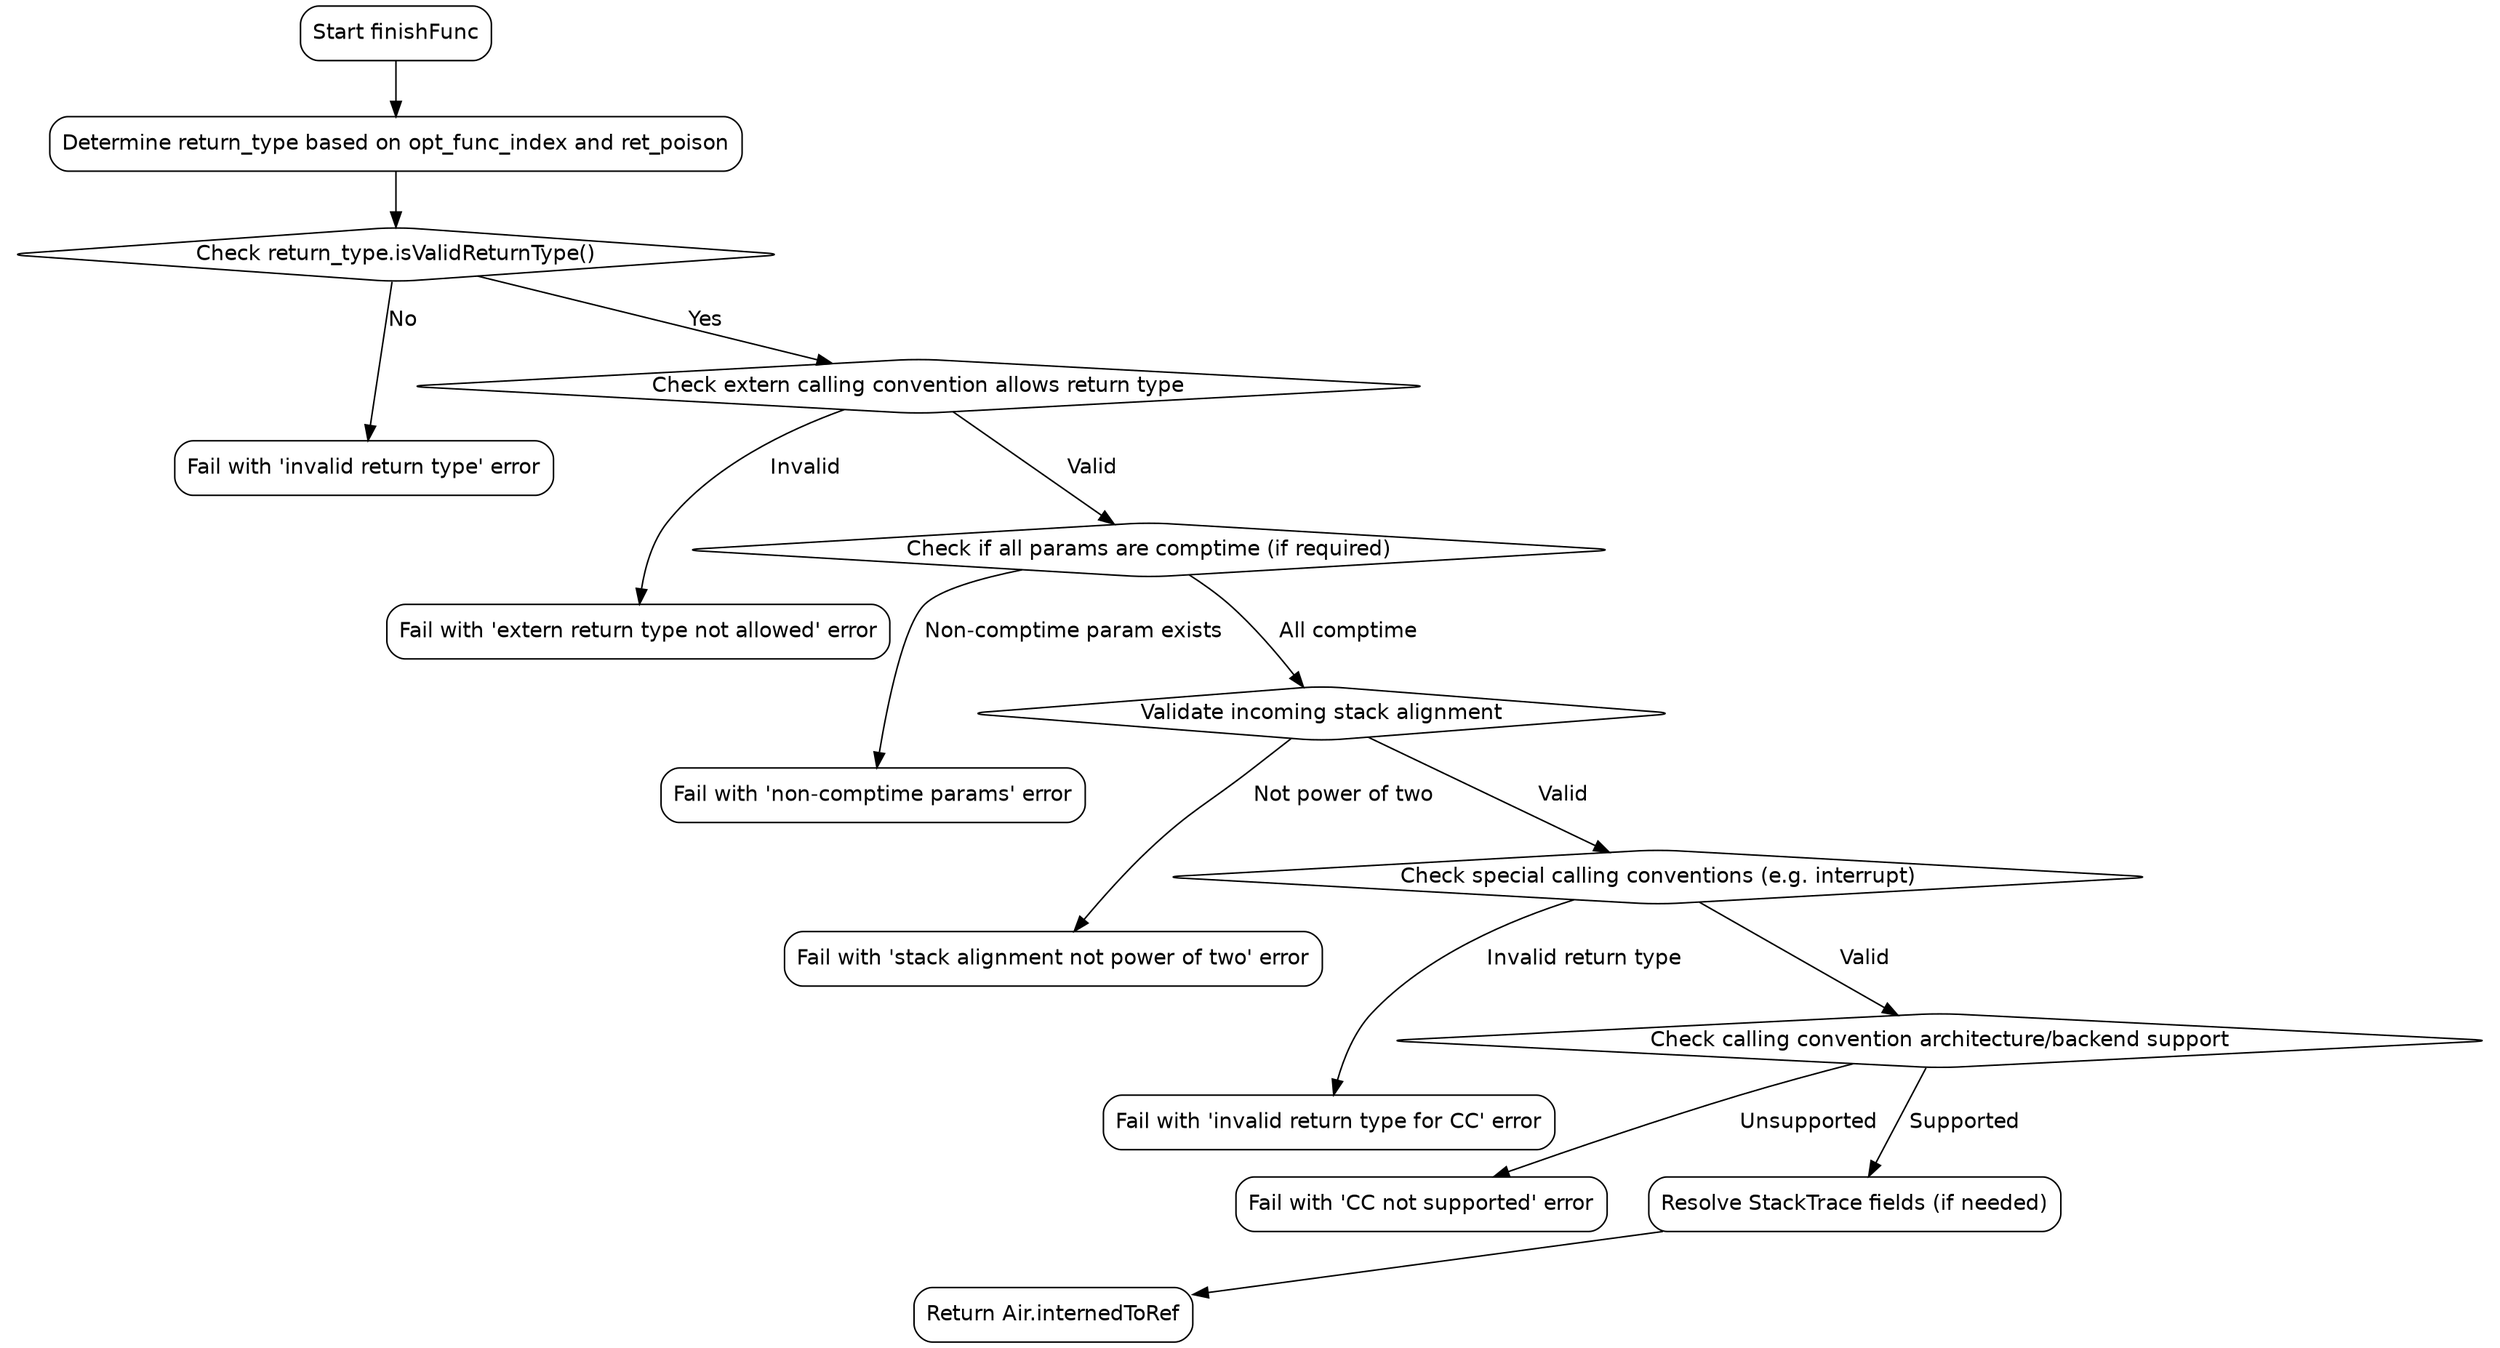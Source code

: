 
digraph flowchart {
    node [fontname="Helvetica", shape=box, style=rounded];
    edge [fontname="Helvetica"];
    
    start [label="Start finishFunc"];
    determine_return_type [label="Determine return_type based on opt_func_index and ret_poison"];
    check_valid_return_type [label="Check return_type.isValidReturnType()", shape=diamond];
    error_invalid_return [label="Fail with 'invalid return type' error"];
    check_extern_conv [label="Check extern calling convention allows return type", shape=diamond];
    error_extern_return [label="Fail with 'extern return type not allowed' error"];
    check_comptime_params [label="Check if all params are comptime (if required)", shape=diamond];
    error_comptime_params [label="Fail with 'non-comptime params' error"];
    validate_stack_align [label="Validate incoming stack alignment", shape=diamond];
    error_stack_align [label="Fail with 'stack alignment not power of two' error"];
    check_special_cc_return [label="Check special calling conventions (e.g. interrupt)", shape=diamond];
    error_cc_return [label="Fail with 'invalid return type for CC' error"];
    check_cc_support [label="Check calling convention architecture/backend support", shape=diamond];
    error_cc_support [label="Fail with 'CC not supported' error"];
    resolve_stack_trace [label="Resolve StackTrace fields (if needed)"];
    return_result [label="Return Air.internedToRef"];
    
    start -> determine_return_type;
    determine_return_type -> check_valid_return_type;
    
    check_valid_return_type -> error_invalid_return [label="No"];
    check_valid_return_type -> check_extern_conv [label="Yes"];
    
    check_extern_conv -> error_extern_return [label="Invalid"];
    check_extern_conv -> check_comptime_params [label="Valid"];
    
    check_comptime_params -> error_comptime_params [label="Non-comptime param exists"];
    check_comptime_params -> validate_stack_align [label="All comptime"];
    
    validate_stack_align -> error_stack_align [label="Not power of two"];
    validate_stack_align -> check_special_cc_return [label="Valid"];
    
    check_special_cc_return -> error_cc_return [label="Invalid return type"];
    check_special_cc_return -> check_cc_support [label="Valid"];
    
    check_cc_support -> error_cc_support [label="Unsupported"];
    check_cc_support -> resolve_stack_trace [label="Supported"];
    
    resolve_stack_trace -> return_result;
    
    // Error edges (common exit points)
    error_invalid_return -> return_result [style=invis];
    error_extern_return -> return_result [style=invis];
    error_comptime_params -> return_result [style=invis];
    error_stack_align -> return_result [style=invis];
    error_cc_return -> return_result [style=invis];
    error_cc_support -> return_result [style=invis];
}
